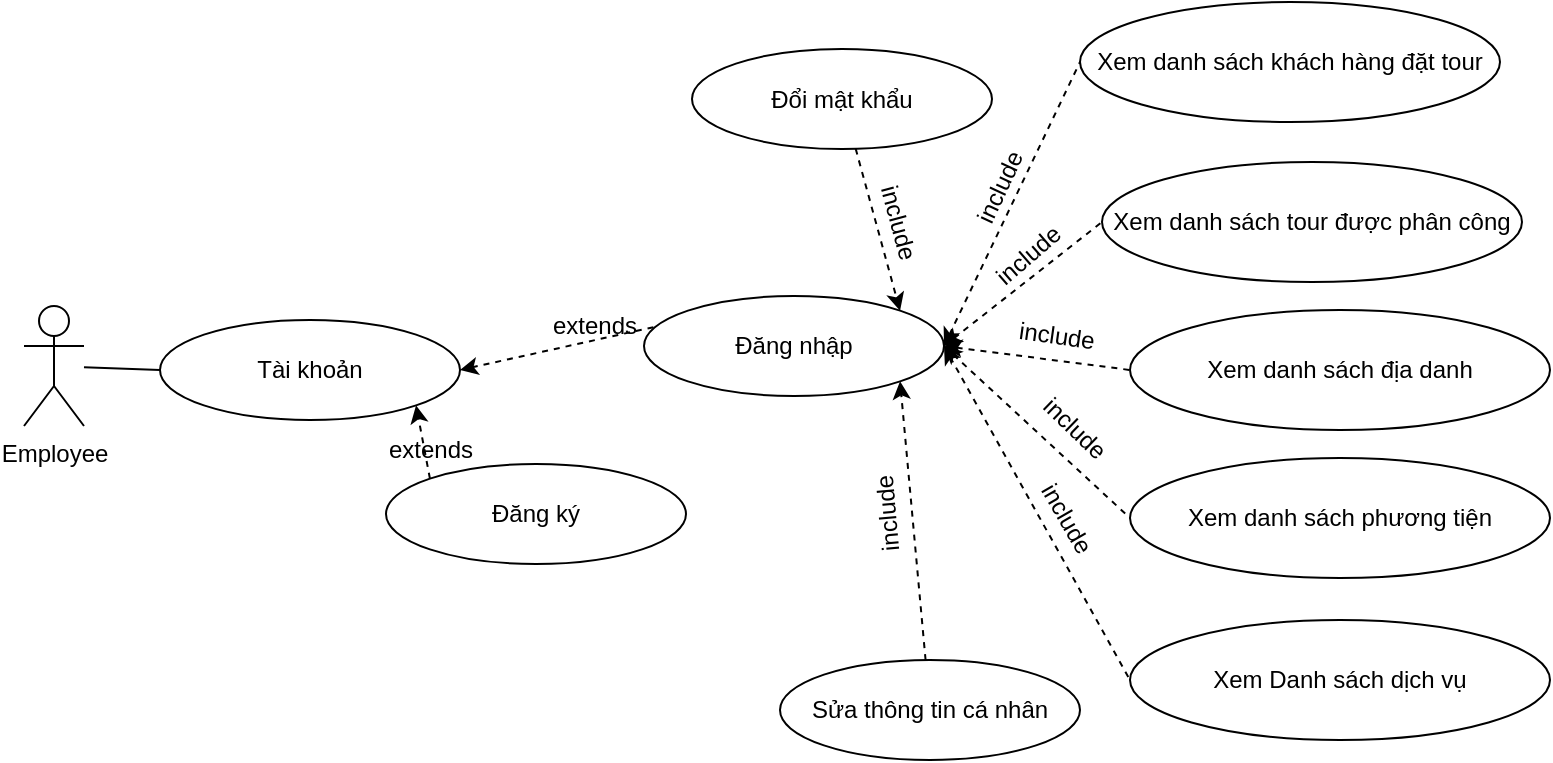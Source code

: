 <mxfile version="20.2.4" type="device"><diagram id="aqVHKVzJJTQNoqAvGCU-" name="Trang-1"><mxGraphModel dx="1048" dy="963" grid="0" gridSize="10" guides="1" tooltips="1" connect="1" arrows="1" fold="1" page="0" pageScale="1" pageWidth="827" pageHeight="1169" math="0" shadow="0"><root><mxCell id="0"/><mxCell id="1" parent="0"/><mxCell id="MHSM6xcFnhHw16u5lXHm-14" style="rounded=0;orthogonalLoop=1;jettySize=auto;html=1;entryX=0;entryY=0.5;entryDx=0;entryDy=0;endArrow=none;endFill=0;" parent="1" source="MHSM6xcFnhHw16u5lXHm-1" target="MHSM6xcFnhHw16u5lXHm-4" edge="1"><mxGeometry relative="1" as="geometry"/></mxCell><mxCell id="MHSM6xcFnhHw16u5lXHm-15" style="edgeStyle=none;rounded=0;orthogonalLoop=1;jettySize=auto;html=1;entryX=0;entryY=0.5;entryDx=0;entryDy=0;endArrow=none;endFill=0;exitX=1;exitY=0.5;exitDx=0;exitDy=0;startArrow=classic;startFill=1;dashed=1;" parent="1" source="MHSM6xcFnhHw16u5lXHm-8" target="MHSM6xcFnhHw16u5lXHm-2" edge="1"><mxGeometry relative="1" as="geometry"><mxPoint x="713" y="-7" as="sourcePoint"/></mxGeometry></mxCell><mxCell id="MHSM6xcFnhHw16u5lXHm-16" style="edgeStyle=none;rounded=0;orthogonalLoop=1;jettySize=auto;html=1;entryX=0;entryY=0.5;entryDx=0;entryDy=0;endArrow=none;endFill=0;exitX=1;exitY=0.5;exitDx=0;exitDy=0;startArrow=classic;startFill=1;dashed=1;" parent="1" source="MHSM6xcFnhHw16u5lXHm-8" target="MHSM6xcFnhHw16u5lXHm-3" edge="1"><mxGeometry relative="1" as="geometry"><mxPoint x="680" y="48" as="sourcePoint"/></mxGeometry></mxCell><mxCell id="MHSM6xcFnhHw16u5lXHm-1" value="Employee" style="shape=umlActor;verticalLabelPosition=bottom;verticalAlign=top;html=1;outlineConnect=0;" parent="1" vertex="1"><mxGeometry x="50" y="45" width="30" height="60" as="geometry"/></mxCell><mxCell id="MHSM6xcFnhHw16u5lXHm-2" value="Xem danh sách khách hàng đặt tour" style="ellipse;whiteSpace=wrap;html=1;" parent="1" vertex="1"><mxGeometry x="578" y="-107" width="210" height="60" as="geometry"/></mxCell><mxCell id="MHSM6xcFnhHw16u5lXHm-3" value="Xem danh sách tour được phân công" style="ellipse;whiteSpace=wrap;html=1;" parent="1" vertex="1"><mxGeometry x="589" y="-27" width="210" height="60" as="geometry"/></mxCell><mxCell id="MHSM6xcFnhHw16u5lXHm-4" value="Tài khoản" style="ellipse;whiteSpace=wrap;html=1;" parent="1" vertex="1"><mxGeometry x="118" y="52" width="150" height="50" as="geometry"/></mxCell><mxCell id="MHSM6xcFnhHw16u5lXHm-5" style="edgeStyle=none;rounded=0;orthogonalLoop=1;jettySize=auto;html=1;entryX=1;entryY=1;entryDx=0;entryDy=0;endArrow=classic;endFill=1;exitX=0;exitY=0;exitDx=0;exitDy=0;dashed=1;" parent="1" source="MHSM6xcFnhHw16u5lXHm-6" target="MHSM6xcFnhHw16u5lXHm-4" edge="1"><mxGeometry relative="1" as="geometry"/></mxCell><mxCell id="MHSM6xcFnhHw16u5lXHm-6" value="Đăng ký" style="ellipse;whiteSpace=wrap;html=1;" parent="1" vertex="1"><mxGeometry x="231" y="124" width="150" height="50" as="geometry"/></mxCell><mxCell id="MHSM6xcFnhHw16u5lXHm-7" style="edgeStyle=none;rounded=0;orthogonalLoop=1;jettySize=auto;html=1;exitX=0.5;exitY=0;exitDx=0;exitDy=0;entryX=1;entryY=0.5;entryDx=0;entryDy=0;endArrow=classic;endFill=1;dashed=1;" parent="1" source="MHSM6xcFnhHw16u5lXHm-8" target="MHSM6xcFnhHw16u5lXHm-4" edge="1"><mxGeometry relative="1" as="geometry"/></mxCell><mxCell id="MHSM6xcFnhHw16u5lXHm-8" value="Đăng nhập" style="ellipse;whiteSpace=wrap;html=1;" parent="1" vertex="1"><mxGeometry x="360" y="40" width="150" height="50" as="geometry"/></mxCell><mxCell id="MHSM6xcFnhHw16u5lXHm-9" style="edgeStyle=none;rounded=0;orthogonalLoop=1;jettySize=auto;html=1;endArrow=classic;endFill=1;dashed=1;entryX=1;entryY=0;entryDx=0;entryDy=0;" parent="1" source="MHSM6xcFnhHw16u5lXHm-10" target="MHSM6xcFnhHw16u5lXHm-8" edge="1"><mxGeometry relative="1" as="geometry"><mxPoint x="346" y="-120.5" as="targetPoint"/></mxGeometry></mxCell><mxCell id="MHSM6xcFnhHw16u5lXHm-10" value="Đổi mật khẩu" style="ellipse;whiteSpace=wrap;html=1;" parent="1" vertex="1"><mxGeometry x="384" y="-83.5" width="150" height="50" as="geometry"/></mxCell><mxCell id="-_NDar6oo_ghNJqg-iDZ-9" style="rounded=0;orthogonalLoop=1;jettySize=auto;html=1;entryX=1;entryY=1;entryDx=0;entryDy=0;dashed=1;endArrow=classic;endFill=1;" parent="1" source="MHSM6xcFnhHw16u5lXHm-12" target="MHSM6xcFnhHw16u5lXHm-8" edge="1"><mxGeometry relative="1" as="geometry"><mxPoint x="203.6" y="-42.99" as="targetPoint"/></mxGeometry></mxCell><mxCell id="MHSM6xcFnhHw16u5lXHm-12" value="Sửa thông tin cá nhân" style="ellipse;whiteSpace=wrap;html=1;" parent="1" vertex="1"><mxGeometry x="428" y="222" width="150" height="50" as="geometry"/></mxCell><mxCell id="-_NDar6oo_ghNJqg-iDZ-3" value="extends" style="text;html=1;align=center;verticalAlign=middle;resizable=0;points=[];autosize=1;strokeColor=none;fillColor=none;" parent="1" vertex="1"><mxGeometry x="218" y="102" width="70" height="30" as="geometry"/></mxCell><mxCell id="-_NDar6oo_ghNJqg-iDZ-4" value="extends" style="text;html=1;align=center;verticalAlign=middle;resizable=0;points=[];autosize=1;strokeColor=none;fillColor=none;" parent="1" vertex="1"><mxGeometry x="300" y="40" width="70" height="30" as="geometry"/></mxCell><mxCell id="K0ouNijGTL-aIwKnVJ-l-1" style="edgeStyle=none;rounded=0;orthogonalLoop=1;jettySize=auto;html=1;entryX=0;entryY=0.5;entryDx=0;entryDy=0;endArrow=none;endFill=0;exitX=1;exitY=0.5;exitDx=0;exitDy=0;startArrow=classic;startFill=1;dashed=1;" parent="1" source="MHSM6xcFnhHw16u5lXHm-8" target="K0ouNijGTL-aIwKnVJ-l-2" edge="1"><mxGeometry relative="1" as="geometry"><mxPoint x="488.033" y="161.678" as="sourcePoint"/></mxGeometry></mxCell><mxCell id="K0ouNijGTL-aIwKnVJ-l-2" value="Xem danh sách địa danh" style="ellipse;whiteSpace=wrap;html=1;" parent="1" vertex="1"><mxGeometry x="603" y="47" width="210" height="60" as="geometry"/></mxCell><mxCell id="K0ouNijGTL-aIwKnVJ-l-3" style="edgeStyle=none;rounded=0;orthogonalLoop=1;jettySize=auto;html=1;entryX=0;entryY=0.5;entryDx=0;entryDy=0;endArrow=none;endFill=0;exitX=1;exitY=0.5;exitDx=0;exitDy=0;startArrow=classic;startFill=1;dashed=1;" parent="1" source="MHSM6xcFnhHw16u5lXHm-8" target="K0ouNijGTL-aIwKnVJ-l-4" edge="1"><mxGeometry relative="1" as="geometry"><mxPoint x="500.003" y="142.678" as="sourcePoint"/></mxGeometry></mxCell><mxCell id="K0ouNijGTL-aIwKnVJ-l-4" value="Xem danh sách phương tiện" style="ellipse;whiteSpace=wrap;html=1;" parent="1" vertex="1"><mxGeometry x="603" y="121" width="210" height="60" as="geometry"/></mxCell><mxCell id="K0ouNijGTL-aIwKnVJ-l-5" style="edgeStyle=none;rounded=0;orthogonalLoop=1;jettySize=auto;html=1;entryX=0;entryY=0.5;entryDx=0;entryDy=0;endArrow=none;endFill=0;exitX=1;exitY=0.5;exitDx=0;exitDy=0;startArrow=classic;startFill=1;dashed=1;" parent="1" source="MHSM6xcFnhHw16u5lXHm-8" target="K0ouNijGTL-aIwKnVJ-l-6" edge="1"><mxGeometry relative="1" as="geometry"><mxPoint x="492.003" y="192.678" as="sourcePoint"/></mxGeometry></mxCell><mxCell id="K0ouNijGTL-aIwKnVJ-l-6" value="Xem Danh sách dịch vụ" style="ellipse;whiteSpace=wrap;html=1;" parent="1" vertex="1"><mxGeometry x="603" y="202" width="210" height="60" as="geometry"/></mxCell><mxCell id="K0ouNijGTL-aIwKnVJ-l-7" value="include" style="text;html=1;align=center;verticalAlign=middle;resizable=0;points=[];autosize=1;strokeColor=none;fillColor=none;rotation=-65;" parent="1" vertex="1"><mxGeometry x="510" y="-27" width="56" height="26" as="geometry"/></mxCell><mxCell id="K0ouNijGTL-aIwKnVJ-l-8" value="include" style="text;html=1;align=center;verticalAlign=middle;resizable=0;points=[];autosize=1;strokeColor=none;fillColor=none;rotation=-41;" parent="1" vertex="1"><mxGeometry x="524" y="7" width="56" height="26" as="geometry"/></mxCell><mxCell id="K0ouNijGTL-aIwKnVJ-l-10" value="include" style="text;html=1;align=center;verticalAlign=middle;resizable=0;points=[];autosize=1;strokeColor=none;fillColor=none;rotation=8;" parent="1" vertex="1"><mxGeometry x="538" y="47" width="56" height="26" as="geometry"/></mxCell><mxCell id="K0ouNijGTL-aIwKnVJ-l-11" value="include" style="text;html=1;align=center;verticalAlign=middle;resizable=0;points=[];autosize=1;strokeColor=none;fillColor=none;rotation=44;" parent="1" vertex="1"><mxGeometry x="547" y="93" width="56" height="26" as="geometry"/></mxCell><mxCell id="K0ouNijGTL-aIwKnVJ-l-12" value="include" style="text;html=1;align=center;verticalAlign=middle;resizable=0;points=[];autosize=1;strokeColor=none;fillColor=none;rotation=60;" parent="1" vertex="1"><mxGeometry x="543" y="138" width="56" height="26" as="geometry"/></mxCell><mxCell id="Z9tSNoyOIhPYb51lGPRQ-1" value="include" style="text;html=1;align=center;verticalAlign=middle;resizable=0;points=[];autosize=1;strokeColor=none;fillColor=none;rotation=75;" vertex="1" parent="1"><mxGeometry x="459" y="-10" width="56" height="26" as="geometry"/></mxCell><mxCell id="Z9tSNoyOIhPYb51lGPRQ-2" value="include" style="text;html=1;align=center;verticalAlign=middle;resizable=0;points=[];autosize=1;strokeColor=none;fillColor=none;rotation=-95;" vertex="1" parent="1"><mxGeometry x="454" y="136" width="56" height="26" as="geometry"/></mxCell></root></mxGraphModel></diagram></mxfile>